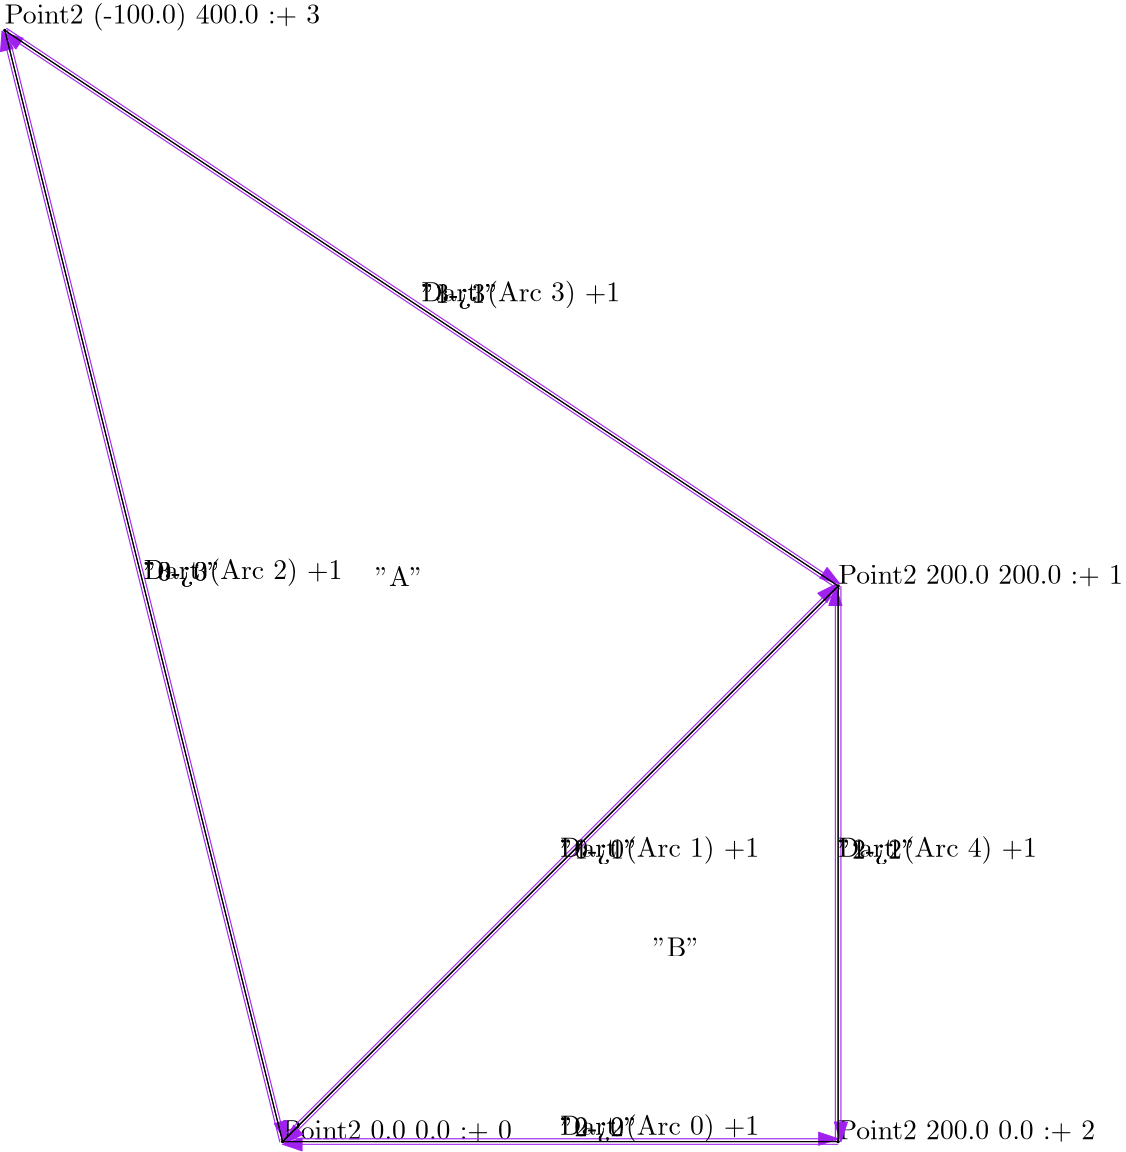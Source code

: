<?xml version="1.0" encoding="UTF-8"?>
<ipe version="70005" creator="HGeometry"><ipestyle name="basic">
<color name="red" value="1 0 0"/>
<color name="green" value="0 1 0"/>
<color name="blue" value="0 0 1"/>
<color name="yellow" value="1 1 0"/>
<color name="orange" value="1 0.647 0"/>
<color name="gold" value="1 0.843 0"/>
<color name="purple" value="0.627 0.125 0.941"/>
<color name="gray" value="0.745 0.745 0.745"/>
<color name="brown" value="0.647 0.165 0.165"/>
<color name="navy" value="0 0 0.502"/>
<color name="pink" value="1 0.753 0.796"/>
<color name="seagreen" value="0.18 0.545 0.341"/>
<color name="turquoise" value="0.251 0.878 0.816"/>
<color name="violet" value="0.933 0.51 0.933"/>
<color name="darkblue" value="0 0 0.545"/>
<color name="darkcyan" value="0 0.545 0.545"/>
<color name="darkgray" value="0.663 0.663 0.663"/>
<color name="darkgreen" value="0 0.392 0"/>
<color name="darkmagenta" value="0.545 0 0.545"/>
<color name="darkorange" value="1 0.549 0"/>
<color name="darkred" value="0.545 0 0"/>
<color name="lightblue" value="0.678 0.847 0.902"/>
<color name="lightcyan" value="0.878 1 1"/>
<color name="lightgray" value="0.827 0.827 0.827"/>
<color name="lightgreen" value="0.565 0.933 0.565"/>
<color name="lightyellow" value="1 1 0.878"/>
<dashstyle name="dashed" value="[4] 0"/>
<dashstyle name="dotted" value="[1 3] 0"/>
<dashstyle name="dash dotted" value="[4 2 1 2] 0"/>
<dashstyle name="dash dot dotted" value="[4 2 1 2 1 2] 0"/>
<pen name="heavier" value="0.8"/>
<pen name="fat" value="1.2"/>
<pen name="ultrafat" value="2"/>
<textsize name="large" value="\large"/>
<textsize name="Large" value="\Large"/>
<textsize name="LARGE" value="\LARGE"/>
<textsize name="huge" value="\huge"/>
<textsize name="Huge" value="\Huge"/>
<textsize name="small" value="\small"/>
<textsize name="footnote" value="\footnotesize"/>
<textsize name="tiny" value="\tiny"/>
<symbolsize name="small" value="2"/>
<symbolsize name="tiny" value="1.1"/>
<symbolsize name="large" value="5"/>
<arrowsize name="small" value="5"/>
<arrowsize name="tiny" value="3"/>
<arrowsize name="large" value="10"/>
<gridsize name="4 pts" value="4"/>
<gridsize name="8 pts (~3 mm)" value="8"/>
<gridsize name="16 pts (~6 mm)" value="16"/>
<gridsize name="32 pts (~12 mm)" value="32"/>
<gridsize name="10 pts (~3.5 mm)" value="10"/>
<gridsize name="20 pts (~7 mm)" value="20"/>
<gridsize name="14 pts (~5 mm)" value="14"/>
<gridsize name="28 pts (~10 mm)" value="28"/>
<gridsize name="56 pts (~20 mm)" value="56"/>
<anglesize name="90 deg" value="90"/>
<anglesize name="60 deg" value="60"/>
<anglesize name="45 deg" value="45"/>
<anglesize name="30 deg" value="30"/>
<anglesize name="22.5 deg" value="22.5"/>
<symbol name="mark/circle(sx)" transformations="translations">
<path fill="sym-stroke">
0.6 0 0 0.6 0 0 e 0.4 0 0 0.4 0 0 e
</path></symbol>
<symbol name="mark/disk(sx)" transformations="translations">
<path fill="sym-stroke">
0.6 0 0 0.6 0 0 e
</path></symbol>
<symbol name="mark/fdisk(sfx)" transformations="translations">
<group><path fill="sym-fill">
0.5 0 0 0.5 0 0 e
</path><path fill="sym-stroke" fillrule="eofill">
0.6 0 0 0.6 0 0 e 0.4 0 0 0.4 0 0 e
</path></group></symbol>
<symbol name="mark/box(sx)" transformations="translations">
<path fill="sym-stroke" fillrule="eofill">
-0.6 -0.6 m 0.6 -0.6 l 0.6 0.6 l -0.6 0.6 l h
-0.4 -0.4 m 0.4 -0.4 l 0.4 0.4 l -0.4 0.4 l h</path></symbol>
<symbol name="mark/square(sx)" transformations="translations">
<path fill="sym-stroke">
-0.6 -0.6 m 0.6 -0.6 l 0.6 0.6 l -0.6 0.6 l h</path></symbol>
<symbol name="mark/fsquare(sfx)" transformations="translations">
<group><path fill="sym-fill">
-0.5 -0.5 m 0.5 -0.5 l 0.5 0.5 l -0.5 0.5 l h</path>
<path fill="sym-stroke" fillrule="eofill">
-0.6 -0.6 m 0.6 -0.6 l 0.6 0.6 l -0.6 0.6 l h
-0.4 -0.4 m 0.4 -0.4 l 0.4 0.4 l -0.4 0.4 l h</path></group></symbol>
<symbol name="mark/cross(sx)" transformations="translations">
<group><path fill="sym-stroke">
-0.43 -0.57 m 0.57 0.43 l 0.43 0.57 l -0.57 -0.43 l h</path>
<path fill="sym-stroke">
-0.43 0.57 m 0.57 -0.43 l 0.43 -0.57 l -0.57 0.43 l h</path>
</group></symbol>
<symbol name="arrow/arc(spx)">
<path pen="sym-pen" stroke="sym-stroke" fill="sym-stroke">
0 0 m -1.0 0.333 l -1.0 -0.333 l h</path></symbol>
<symbol name="arrow/farc(spx)">
<path pen="sym-pen" stroke="sym-stroke" fill="white">
0 0 m -1.0 0.333 l -1.0 -0.333 l h</path></symbol>
<symbol name="arrow/ptarc(spx)">
<path pen="sym-pen" stroke="sym-stroke" fill="sym-stroke">
0 0 m -1.0 0.333 l -0.8 0 l -1.0 -0.333 l h</path></symbol>
<symbol name="arrow/fptarc(spx)">
<path pen="sym-pen" stroke="sym-stroke" fill="white">
0 0 m -1.0 0.333 l -0.8 0 l -1.0 -0.333 l h</path></symbol>
<symbol name="arrow/fnormal(spx)">
<path pen="sym-pen" stroke="sym-stroke" fill="white">
0 0 m -1.0 0.333 l -1.0 -0.333 l h</path></symbol>
<symbol name="arrow/pointed(spx)">
<path pen="sym-pen" stroke="sym-stroke" fill="sym-stroke">
0 0 m -1.0 0.333 l -0.8 0 l -1.0 -0.333 l h</path></symbol>
<symbol name="arrow/fpointed(spx)">
<path pen="sym-pen" stroke="sym-stroke" fill="white">
0 0 m -1.0 0.333 l -0.8 0 l -1.0 -0.333 l h</path></symbol>
<symbol name="arrow/linear(spx)">
<path pen="sym-pen" stroke="sym-stroke">
-1.0 0.333 m 0 0 l -1.0 -0.333 l</path></symbol>
<symbol name="arrow/fdouble(spx)">
<path pen="sym-pen" stroke="sym-stroke" fill="white">
0 0 m -1.0 0.333 l -1.0 -0.333 l h
-1 0 m -2.0 0.333 l -2.0 -0.333 l h
</path></symbol>
<symbol name="arrow/double(spx)">
<path pen="sym-pen" stroke="sym-stroke" fill="sym-stroke">
0 0 m -1.0 0.333 l -1.0 -0.333 l h
-1 0 m -2.0 0.333 l -2.0 -0.333 l h
</path></symbol>
<tiling name="falling" angle="-60" width="1" step="4"/>
<tiling name="rising" angle="30" width="1" step="4"/>
<textstyle name="center" begin="\begin{center}" end="\end{center}"/>
<textstyle name="itemize" begin="\begin{itemize}" end="\end{itemize}"/>
<textstyle name="item" begin="\begin{itemize}\item{}" end="\end{itemize}"/>
</ipestyle><page><layer name="alpha"/><layer name="dartLabel"/><layer name="darts"/><layer name="edgeLabel"/><layer name="edges"/><layer name="face"/><layer name="faceLabel"/><layer name="vertex"/><layer name="vertexLabel"/><view layers="alpha dartLabel darts edgeLabel edges face faceLabel vertex vertexLabel" active="alpha"/><use layer="vertex" pos="0.0 0.0" name="mark/disk(sx)"/><text layer="vertexLabel" pos="0.0 0.0" type="label">Point2 0.0 0.0 :+ 0</text><use layer="vertex" pos="200.0 200.0" name="mark/disk(sx)"/><text layer="vertexLabel" pos="200.0 200.0" type="label">Point2 200.0 200.0 :+ 1</text><use layer="vertex" pos="200.0 0.0" name="mark/disk(sx)"/><text layer="vertexLabel" pos="200.0 0.0" type="label">Point2 200.0 0.0 :+ 2</text><use layer="vertex" pos="-100.0 400.0" name="mark/disk(sx)"/><text layer="vertexLabel" pos="-100.0 400.0" type="label">Point2 (-100.0) 400.0 :+ 3</text><path layer="darts" stroke="purple" arrow="normal/normal">0.0 1.0 m
200.0 1.0 l
</path><text layer="dartLabel" pos="100.0 0.0" type="label">&quot;0-&gt;2&quot;</text><path layer="darts" stroke="purple" arrow="normal/normal">200.0 -1.0 m
0.0 -1.0 l
</path><text layer="dartLabel" pos="100.0 0.0" type="label">&quot;2-&gt;0&quot;</text><path layer="darts" stroke="purple" arrow="normal/normal">-0.7071067811865476 0.7071067811865476 m
199.29289321881345 200.70710678118655 l
</path><text layer="dartLabel" pos="100.0 100.0" type="label">&quot;0-&gt;1&quot;</text><path layer="darts" stroke="purple" arrow="normal/normal">200.70710678118655 199.29289321881345 m
0.7071067811865476 -0.7071067811865476 l
</path><text layer="dartLabel" pos="100.0 100.0" type="label">&quot;1-&gt;0&quot;</text><path layer="darts" stroke="purple" arrow="normal/normal">-0.9701425001453318 -0.24253562503633294 m
-100.97014250014533 399.75746437496366 l
</path><text layer="dartLabel" pos="-50.0 200.0" type="label">&quot;0-&gt;3&quot;</text><path layer="darts" stroke="purple" arrow="normal/normal">-99.02985749985467 400.24253562503634 m
0.9701425001453318 0.24253562503633294 l
</path><text layer="dartLabel" pos="-50.0 200.0" type="label">&quot;3-&gt;0&quot;</text><path layer="darts" stroke="purple" arrow="normal/normal">199.44529980377476 199.16794970566215 m
-100.55470019622523 399.1679497056622 l
</path><text layer="dartLabel" pos="50.0 300.0" type="label">&quot;1-&gt;3&quot;</text><path layer="darts" stroke="purple" arrow="normal/normal">-99.44529980377477 400.8320502943378 m
200.55470019622524 200.83205029433785 l
</path><text layer="dartLabel" pos="50.0 300.0" type="label">&quot;3-&gt;1&quot;</text><path layer="darts" stroke="purple" arrow="normal/normal">201.0 200.0 m
201.0 0.0 l
</path><text layer="dartLabel" pos="200.0 100.0" type="label">&quot;1-&gt;2&quot;</text><path layer="darts" stroke="purple" arrow="normal/normal">199.0 0.0 m
199.0 200.0 l
</path><text layer="dartLabel" pos="200.0 100.0" type="label">&quot;2-&gt;1&quot;</text><path layer="edges">0.0 0.0 m
200.0 0.0 l
</path><text layer="edgeLabel" pos="100.0 0.0" type="label">Dart (Arc 0) +1</text><path layer="edges">0.0 0.0 m
200.0 200.0 l
</path><text layer="edgeLabel" pos="100.0 100.0" type="label">Dart (Arc 1) +1</text><path layer="edges">0.0 0.0 m
-100.0 400.0 l
</path><text layer="edgeLabel" pos="-50.0 200.0" type="label">Dart (Arc 2) +1</text><path layer="edges">200.0 200.0 m
-100.0 400.0 l
</path><text layer="edgeLabel" pos="50.0 300.0" type="label">Dart (Arc 3) +1</text><path layer="edges">200.0 200.0 m
200.0 0.0 l
</path><text layer="edgeLabel" pos="200.0 100.0" type="label">Dart (Arc 4) +1</text><path layer="face">0.0 0.0 m
200.0 0.0 l
200.0 200.0 l
h
</path><text layer="faceLabel" pos="133.33333333333334 66.66666666666667" type="label">&quot;B&quot;</text><path layer="face">0.0 0.0 m
200.0 200.0 l
-100.0 400.0 l
h
</path><text layer="faceLabel" pos="33.333333333333336 200.0" type="label">&quot;A&quot;</text></page></ipe>